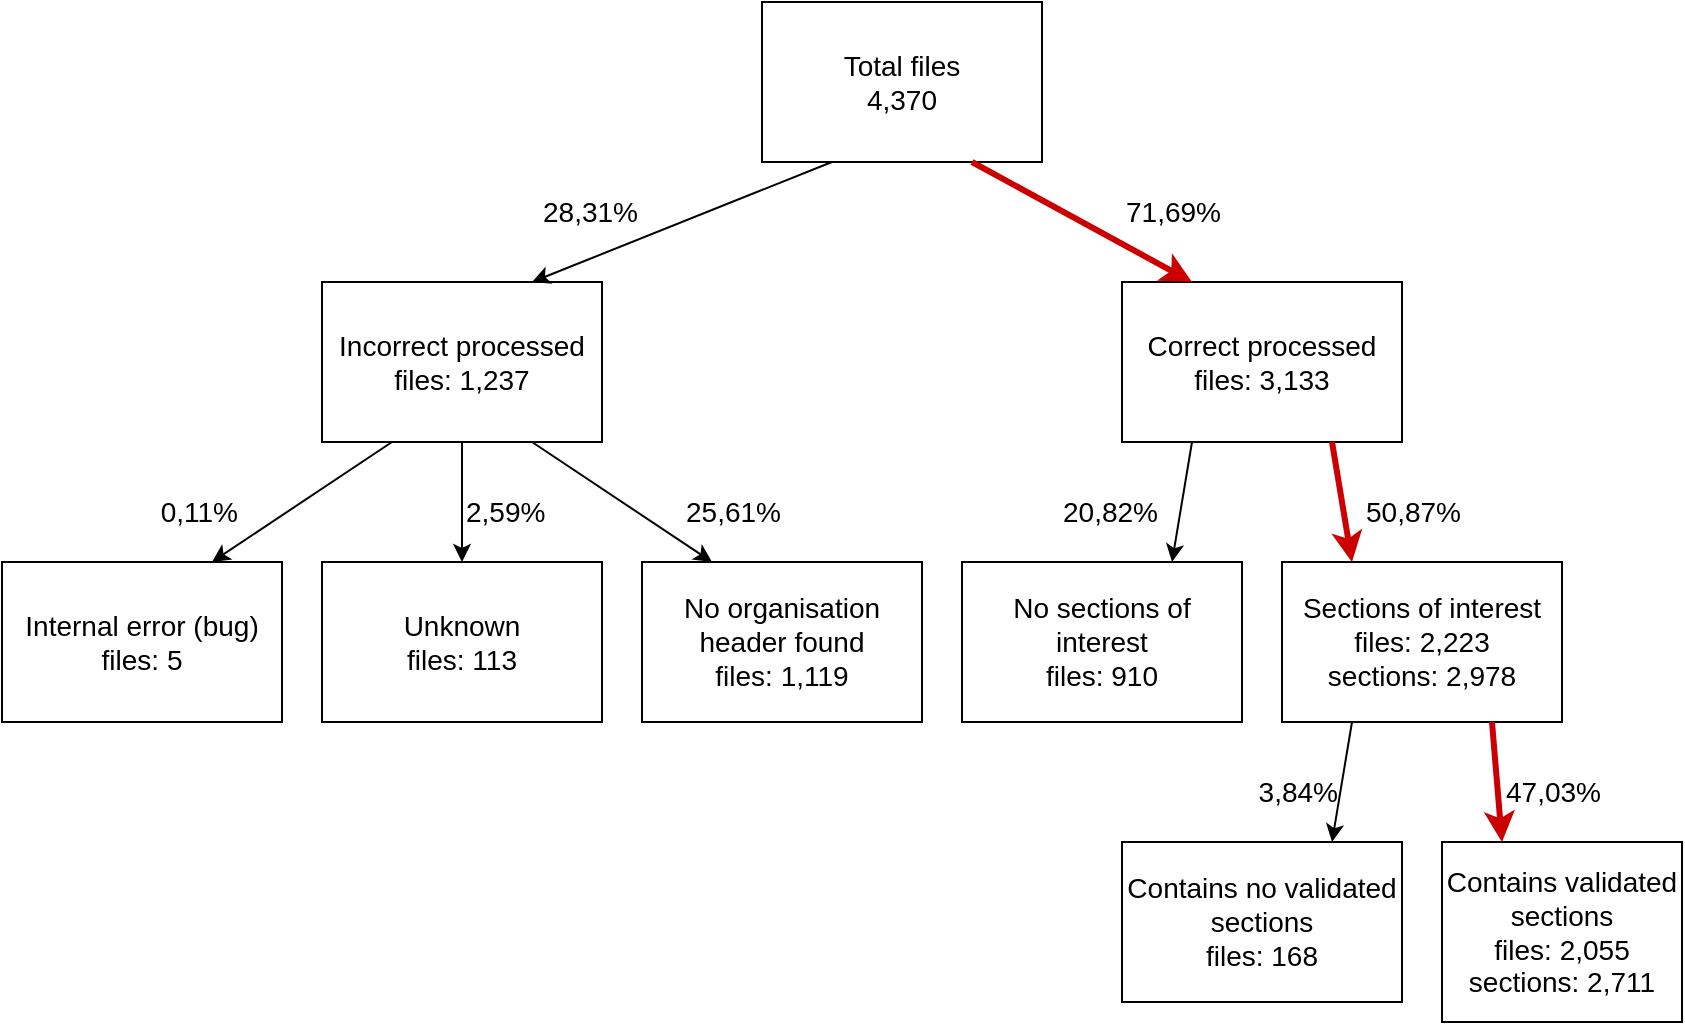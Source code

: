 <mxfile>
    <diagram id="JxlQQZyBLcNscvFYBXoo" name="Page-1">
        <mxGraphModel dx="1758" dy="550" grid="1" gridSize="10" guides="1" tooltips="1" connect="1" arrows="1" fold="1" page="1" pageScale="1" pageWidth="850" pageHeight="1100" math="0" shadow="0">
            <root>
                <mxCell id="0"/>
                <mxCell id="1" parent="0"/>
                <mxCell id="2" value="Total files&lt;br style=&quot;font-size: 14px;&quot;&gt;4,370" style="rounded=0;whiteSpace=wrap;html=1;fontSize=14;fontStyle=0" parent="1" vertex="1">
                    <mxGeometry x="560" y="80" width="140" height="80" as="geometry"/>
                </mxCell>
                <mxCell id="3" value="Incorrect processed&lt;br style=&quot;font-size: 14px;&quot;&gt;files: 1,237" style="rounded=0;whiteSpace=wrap;html=1;fontSize=14;fontStyle=0" parent="1" vertex="1">
                    <mxGeometry x="340" y="220" width="140" height="80" as="geometry"/>
                </mxCell>
                <mxCell id="4" value="Correct processed&lt;br style=&quot;font-size: 14px;&quot;&gt;files: 3,133" style="rounded=0;whiteSpace=wrap;html=1;fontSize=14;fontStyle=0" parent="1" vertex="1">
                    <mxGeometry x="740" y="220" width="140" height="80" as="geometry"/>
                </mxCell>
                <mxCell id="5" value="" style="endArrow=classic;html=1;exitX=0.25;exitY=1;exitDx=0;exitDy=0;entryX=0.75;entryY=0;entryDx=0;entryDy=0;fontSize=14;fontStyle=0" parent="1" source="2" target="3" edge="1">
                    <mxGeometry width="50" height="50" relative="1" as="geometry">
                        <mxPoint x="420" y="240" as="sourcePoint"/>
                        <mxPoint x="470" y="190" as="targetPoint"/>
                    </mxGeometry>
                </mxCell>
                <mxCell id="6" value="" style="endArrow=classic;html=1;entryX=0.25;entryY=0;entryDx=0;entryDy=0;exitX=0.75;exitY=1;exitDx=0;exitDy=0;strokeWidth=3;strokeColor=#CC0000;fontSize=14;fontStyle=0" parent="1" source="2" target="4" edge="1">
                    <mxGeometry width="50" height="50" relative="1" as="geometry">
                        <mxPoint x="445" y="131" as="sourcePoint"/>
                        <mxPoint x="470" y="190" as="targetPoint"/>
                    </mxGeometry>
                </mxCell>
                <mxCell id="7" value="Internal error (bug)&lt;br style=&quot;font-size: 14px;&quot;&gt;files: 5" style="rounded=0;whiteSpace=wrap;html=1;fontSize=14;fontStyle=0" parent="1" vertex="1">
                    <mxGeometry x="180" y="360" width="140" height="80" as="geometry"/>
                </mxCell>
                <mxCell id="8" value="Unknown&lt;br style=&quot;font-size: 14px;&quot;&gt;files: 113" style="rounded=0;whiteSpace=wrap;html=1;fontSize=14;fontStyle=0" parent="1" vertex="1">
                    <mxGeometry x="340" y="360" width="140" height="80" as="geometry"/>
                </mxCell>
                <mxCell id="9" value="No organisation header found&lt;br style=&quot;font-size: 14px;&quot;&gt;files: 1,119" style="rounded=0;whiteSpace=wrap;html=1;fontSize=14;fontStyle=0" parent="1" vertex="1">
                    <mxGeometry x="500" y="360" width="140" height="80" as="geometry"/>
                </mxCell>
                <mxCell id="10" value="" style="endArrow=classic;html=1;exitX=0.25;exitY=1;exitDx=0;exitDy=0;entryX=0.75;entryY=0;entryDx=0;entryDy=0;fontSize=14;fontStyle=0" parent="1" source="3" target="7" edge="1">
                    <mxGeometry width="50" height="50" relative="1" as="geometry">
                        <mxPoint x="330" y="450" as="sourcePoint"/>
                        <mxPoint x="380" y="400" as="targetPoint"/>
                    </mxGeometry>
                </mxCell>
                <mxCell id="11" value="" style="endArrow=classic;html=1;exitX=0.5;exitY=1;exitDx=0;exitDy=0;entryX=0.5;entryY=0;entryDx=0;entryDy=0;fontSize=14;fontStyle=0" parent="1" source="3" target="8" edge="1">
                    <mxGeometry width="50" height="50" relative="1" as="geometry">
                        <mxPoint x="330" y="450" as="sourcePoint"/>
                        <mxPoint x="380" y="400" as="targetPoint"/>
                    </mxGeometry>
                </mxCell>
                <mxCell id="12" value="" style="endArrow=classic;html=1;exitX=0.75;exitY=1;exitDx=0;exitDy=0;entryX=0.25;entryY=0;entryDx=0;entryDy=0;fontSize=14;fontStyle=0" parent="1" source="3" target="9" edge="1">
                    <mxGeometry width="50" height="50" relative="1" as="geometry">
                        <mxPoint x="400" y="290" as="sourcePoint"/>
                        <mxPoint x="400" y="380" as="targetPoint"/>
                    </mxGeometry>
                </mxCell>
                <mxCell id="13" value="No sections of interest&lt;br style=&quot;font-size: 14px;&quot;&gt;files: 910" style="rounded=0;whiteSpace=wrap;html=1;fontSize=14;fontStyle=0" parent="1" vertex="1">
                    <mxGeometry x="660" y="360" width="140" height="80" as="geometry"/>
                </mxCell>
                <mxCell id="14" value="Sections of interest&lt;br style=&quot;font-size: 14px;&quot;&gt;files: 2,223&lt;br style=&quot;font-size: 14px;&quot;&gt;sections: 2,978" style="rounded=0;whiteSpace=wrap;html=1;fontSize=14;fontStyle=0" parent="1" vertex="1">
                    <mxGeometry x="820" y="360" width="140" height="80" as="geometry"/>
                </mxCell>
                <mxCell id="15" value="" style="endArrow=classic;html=1;exitX=0.25;exitY=1;exitDx=0;exitDy=0;entryX=0.75;entryY=0;entryDx=0;entryDy=0;fontSize=14;fontStyle=0" parent="1" source="4" target="13" edge="1">
                    <mxGeometry width="50" height="50" relative="1" as="geometry">
                        <mxPoint x="930" y="300" as="sourcePoint"/>
                        <mxPoint x="980" y="250" as="targetPoint"/>
                    </mxGeometry>
                </mxCell>
                <mxCell id="16" value="" style="endArrow=classic;html=1;entryX=0.25;entryY=0;entryDx=0;entryDy=0;exitX=0.75;exitY=1;exitDx=0;exitDy=0;strokeWidth=3;strokeColor=#CC0000;fontSize=14;fontStyle=0" parent="1" source="4" target="14" edge="1">
                    <mxGeometry width="50" height="50" relative="1" as="geometry">
                        <mxPoint x="930" y="330" as="sourcePoint"/>
                        <mxPoint x="980" y="250" as="targetPoint"/>
                    </mxGeometry>
                </mxCell>
                <mxCell id="18" value="Contains validated sections&lt;br style=&quot;font-size: 14px;&quot;&gt;files: 2,055&lt;br style=&quot;font-size: 14px;&quot;&gt;sections: 2,711" style="rounded=0;whiteSpace=wrap;html=1;fontSize=14;fontStyle=0" parent="1" vertex="1">
                    <mxGeometry x="900" y="500" width="120" height="90" as="geometry"/>
                </mxCell>
                <mxCell id="19" value="Contains no validated sections&lt;br style=&quot;font-size: 14px;&quot;&gt;files: 168" style="rounded=0;whiteSpace=wrap;html=1;fontSize=14;fontStyle=0" parent="1" vertex="1">
                    <mxGeometry x="740" y="500" width="140" height="80" as="geometry"/>
                </mxCell>
                <mxCell id="20" value="" style="endArrow=classic;html=1;exitX=0.75;exitY=1;exitDx=0;exitDy=0;entryX=0.25;entryY=0;entryDx=0;entryDy=0;strokeWidth=3;strokeColor=#CC0000;fontSize=14;fontStyle=0" parent="1" source="14" target="18" edge="1">
                    <mxGeometry width="50" height="50" relative="1" as="geometry">
                        <mxPoint x="1060" y="460" as="sourcePoint"/>
                        <mxPoint x="1110" y="410" as="targetPoint"/>
                    </mxGeometry>
                </mxCell>
                <mxCell id="21" value="" style="endArrow=classic;html=1;exitX=0.25;exitY=1;exitDx=0;exitDy=0;entryX=0.75;entryY=0;entryDx=0;entryDy=0;fontSize=14;fontStyle=0" parent="1" source="14" target="19" edge="1">
                    <mxGeometry width="50" height="50" relative="1" as="geometry">
                        <mxPoint x="1020" y="440" as="sourcePoint"/>
                        <mxPoint x="940" y="500" as="targetPoint"/>
                    </mxGeometry>
                </mxCell>
                <mxCell id="22" value="71,69%" style="text;html=1;strokeColor=none;fillColor=none;align=left;verticalAlign=middle;whiteSpace=wrap;rounded=0;fontSize=14;fontStyle=0" vertex="1" parent="1">
                    <mxGeometry x="740" y="170" width="60" height="30" as="geometry"/>
                </mxCell>
                <mxCell id="23" value="50,87%" style="text;html=1;strokeColor=none;fillColor=none;align=left;verticalAlign=middle;whiteSpace=wrap;rounded=0;fontSize=14;fontStyle=0" vertex="1" parent="1">
                    <mxGeometry x="860" y="320" width="60" height="30" as="geometry"/>
                </mxCell>
                <mxCell id="24" value="47,03%" style="text;html=1;strokeColor=none;fillColor=none;align=left;verticalAlign=middle;whiteSpace=wrap;rounded=0;fontSize=14;fontStyle=0" vertex="1" parent="1">
                    <mxGeometry x="930" y="460" width="60" height="30" as="geometry"/>
                </mxCell>
                <mxCell id="25" value="28,31%" style="text;html=1;strokeColor=none;fillColor=none;align=right;verticalAlign=middle;whiteSpace=wrap;rounded=0;fontSize=14;fontStyle=0" vertex="1" parent="1">
                    <mxGeometry x="440" y="170" width="60" height="30" as="geometry"/>
                </mxCell>
                <mxCell id="27" value="2,59%" style="text;html=1;strokeColor=none;fillColor=none;align=left;verticalAlign=middle;whiteSpace=wrap;rounded=0;fontSize=14;fontStyle=0" vertex="1" parent="1">
                    <mxGeometry x="410" y="320" width="60" height="30" as="geometry"/>
                </mxCell>
                <mxCell id="28" value="25,61%" style="text;html=1;strokeColor=none;fillColor=none;align=left;verticalAlign=middle;whiteSpace=wrap;rounded=0;fontSize=14;fontStyle=0" vertex="1" parent="1">
                    <mxGeometry x="520" y="320" width="60" height="30" as="geometry"/>
                </mxCell>
                <mxCell id="29" value="0,11%" style="text;html=1;strokeColor=none;fillColor=none;align=right;verticalAlign=middle;whiteSpace=wrap;rounded=0;fontSize=14;fontStyle=0" vertex="1" parent="1">
                    <mxGeometry x="240" y="320" width="60" height="30" as="geometry"/>
                </mxCell>
                <mxCell id="30" value="3,84%" style="text;html=1;strokeColor=none;fillColor=none;align=right;verticalAlign=middle;whiteSpace=wrap;rounded=0;fontSize=14;fontStyle=0" vertex="1" parent="1">
                    <mxGeometry x="790" y="460" width="60" height="30" as="geometry"/>
                </mxCell>
                <mxCell id="31" value="20,82%" style="text;html=1;strokeColor=none;fillColor=none;align=right;verticalAlign=middle;whiteSpace=wrap;rounded=0;fontSize=14;fontStyle=0" vertex="1" parent="1">
                    <mxGeometry x="700" y="320" width="60" height="30" as="geometry"/>
                </mxCell>
            </root>
        </mxGraphModel>
    </diagram>
</mxfile>